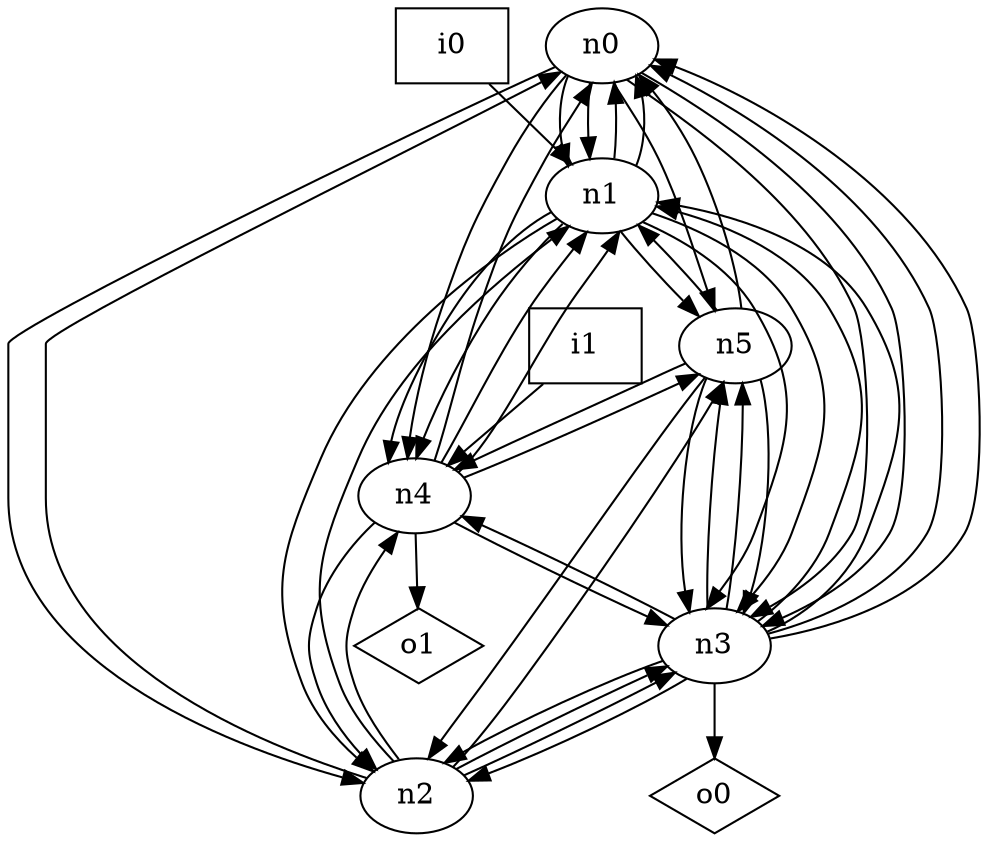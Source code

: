 digraph G {
n0 [label="n0"];
n1 [label="n1"];
n2 [label="n2"];
n3 [label="n3"];
n4 [label="n4"];
n5 [label="n5"];
n6 [label="i0",shape="box"];
n7 [label="i1",shape="box"];
n8 [label="o0",shape="diamond"];
n9 [label="o1",shape="diamond"];
n0 -> n1
n0 -> n1
n0 -> n2
n0 -> n3
n0 -> n3
n0 -> n4
n0 -> n5
n1 -> n0
n1 -> n0
n1 -> n2
n1 -> n3
n1 -> n3
n1 -> n4
n1 -> n4
n1 -> n5
n2 -> n0
n2 -> n1
n2 -> n3
n2 -> n3
n2 -> n4
n2 -> n5
n3 -> n0
n3 -> n0
n3 -> n1
n3 -> n1
n3 -> n2
n3 -> n2
n3 -> n4
n3 -> n5
n3 -> n5
n3 -> n8
n4 -> n0
n4 -> n1
n4 -> n1
n4 -> n2
n4 -> n3
n4 -> n5
n4 -> n9
n5 -> n0
n5 -> n1
n5 -> n2
n5 -> n3
n5 -> n3
n5 -> n4
n6 -> n1
n7 -> n4
}